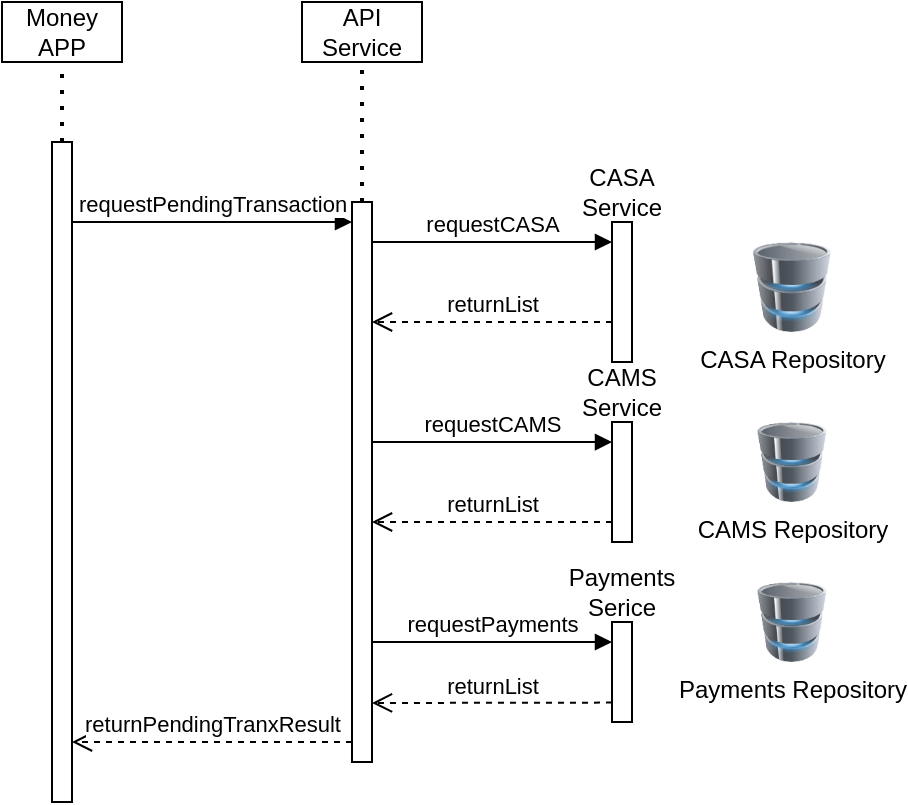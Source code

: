 <mxfile version="21.6.7" type="github">
  <diagram name="Page-1" id="xX8ug6q_lY_EhBv0NwwL">
    <mxGraphModel dx="1105" dy="1760" grid="1" gridSize="10" guides="1" tooltips="1" connect="1" arrows="1" fold="1" page="1" pageScale="1" pageWidth="850" pageHeight="1100" math="0" shadow="0">
      <root>
        <mxCell id="0" />
        <mxCell id="1" parent="0" />
        <object label="" Request_Pending_Transaction="" id="DMAzdghA2btpXMdXgp0k-1">
          <mxCell style="html=1;points=[];perimeter=orthogonalPerimeter;outlineConnect=0;targetShapes=umlLifeline;portConstraint=eastwest;newEdgeStyle={&quot;edgeStyle&quot;:&quot;elbowEdgeStyle&quot;,&quot;elbow&quot;:&quot;vertical&quot;,&quot;curved&quot;:0,&quot;rounded&quot;:0};" vertex="1" parent="1">
            <mxGeometry x="250" y="60" width="10" height="330" as="geometry" />
          </mxCell>
        </object>
        <mxCell id="DMAzdghA2btpXMdXgp0k-2" value="" style="html=1;points=[];perimeter=orthogonalPerimeter;outlineConnect=0;targetShapes=umlLifeline;portConstraint=eastwest;newEdgeStyle={&quot;edgeStyle&quot;:&quot;elbowEdgeStyle&quot;,&quot;elbow&quot;:&quot;vertical&quot;,&quot;curved&quot;:0,&quot;rounded&quot;:0};" vertex="1" parent="1">
          <mxGeometry x="400" y="90" width="10" height="280" as="geometry" />
        </mxCell>
        <mxCell id="DMAzdghA2btpXMdXgp0k-3" value="requestPendingTransaction" style="html=1;verticalAlign=bottom;endArrow=block;edgeStyle=elbowEdgeStyle;elbow=horizontal;curved=0;rounded=0;" edge="1" target="DMAzdghA2btpXMdXgp0k-2" parent="1" source="DMAzdghA2btpXMdXgp0k-1">
          <mxGeometry relative="1" as="geometry">
            <mxPoint x="330" y="90" as="sourcePoint" />
            <Array as="points">
              <mxPoint x="330" y="100" />
            </Array>
          </mxGeometry>
        </mxCell>
        <mxCell id="DMAzdghA2btpXMdXgp0k-4" value="returnPendingTranxResult" style="html=1;verticalAlign=bottom;endArrow=open;dashed=1;endSize=8;edgeStyle=elbowEdgeStyle;elbow=vertical;curved=0;rounded=0;" edge="1" source="DMAzdghA2btpXMdXgp0k-2" parent="1">
          <mxGeometry relative="1" as="geometry">
            <mxPoint x="260" y="360" as="targetPoint" />
            <Array as="points">
              <mxPoint x="280" y="360" />
            </Array>
          </mxGeometry>
        </mxCell>
        <mxCell id="DMAzdghA2btpXMdXgp0k-5" value="" style="html=1;points=[];perimeter=orthogonalPerimeter;outlineConnect=0;targetShapes=umlLifeline;portConstraint=eastwest;newEdgeStyle={&quot;edgeStyle&quot;:&quot;elbowEdgeStyle&quot;,&quot;elbow&quot;:&quot;vertical&quot;,&quot;curved&quot;:0,&quot;rounded&quot;:0};" vertex="1" parent="1">
          <mxGeometry x="530" y="100" width="10" height="70" as="geometry" />
        </mxCell>
        <mxCell id="DMAzdghA2btpXMdXgp0k-6" value="requestCASA" style="html=1;verticalAlign=bottom;endArrow=block;edgeStyle=elbowEdgeStyle;elbow=vertical;curved=0;rounded=0;" edge="1" parent="1">
          <mxGeometry relative="1" as="geometry">
            <mxPoint x="410" y="110" as="sourcePoint" />
            <mxPoint x="530" y="110" as="targetPoint" />
          </mxGeometry>
        </mxCell>
        <mxCell id="DMAzdghA2btpXMdXgp0k-7" value="returnList" style="html=1;verticalAlign=bottom;endArrow=open;dashed=1;endSize=8;edgeStyle=elbowEdgeStyle;elbow=vertical;curved=0;rounded=0;" edge="1" parent="1">
          <mxGeometry relative="1" as="geometry">
            <mxPoint x="410" y="150.35" as="targetPoint" />
            <mxPoint x="530" y="150" as="sourcePoint" />
          </mxGeometry>
        </mxCell>
        <mxCell id="DMAzdghA2btpXMdXgp0k-10" value="" style="html=1;points=[];perimeter=orthogonalPerimeter;outlineConnect=0;targetShapes=umlLifeline;portConstraint=eastwest;newEdgeStyle={&quot;edgeStyle&quot;:&quot;elbowEdgeStyle&quot;,&quot;elbow&quot;:&quot;vertical&quot;,&quot;curved&quot;:0,&quot;rounded&quot;:0};" vertex="1" parent="1">
          <mxGeometry x="530" y="200" width="10" height="60" as="geometry" />
        </mxCell>
        <mxCell id="DMAzdghA2btpXMdXgp0k-11" value="requestCAMS" style="html=1;verticalAlign=bottom;endArrow=block;edgeStyle=elbowEdgeStyle;elbow=vertical;curved=0;rounded=0;exitX=1;exitY=0.393;exitDx=0;exitDy=0;exitPerimeter=0;" edge="1" parent="1">
          <mxGeometry relative="1" as="geometry">
            <mxPoint x="410" y="210.04" as="sourcePoint" />
            <mxPoint x="530" y="210" as="targetPoint" />
          </mxGeometry>
        </mxCell>
        <mxCell id="DMAzdghA2btpXMdXgp0k-12" value="returnList" style="html=1;verticalAlign=bottom;endArrow=open;dashed=1;endSize=8;edgeStyle=elbowEdgeStyle;elbow=vertical;curved=0;rounded=0;" edge="1" parent="1">
          <mxGeometry relative="1" as="geometry">
            <mxPoint x="410" y="250" as="targetPoint" />
            <mxPoint x="530" y="250" as="sourcePoint" />
          </mxGeometry>
        </mxCell>
        <mxCell id="DMAzdghA2btpXMdXgp0k-13" value="" style="html=1;points=[];perimeter=orthogonalPerimeter;outlineConnect=0;targetShapes=umlLifeline;portConstraint=eastwest;newEdgeStyle={&quot;edgeStyle&quot;:&quot;elbowEdgeStyle&quot;,&quot;elbow&quot;:&quot;vertical&quot;,&quot;curved&quot;:0,&quot;rounded&quot;:0};" vertex="1" parent="1">
          <mxGeometry x="530" y="300" width="10" height="50" as="geometry" />
        </mxCell>
        <mxCell id="DMAzdghA2btpXMdXgp0k-14" value="requestPayments" style="html=1;verticalAlign=bottom;endArrow=block;edgeStyle=elbowEdgeStyle;elbow=vertical;curved=0;rounded=0;" edge="1" parent="1">
          <mxGeometry relative="1" as="geometry">
            <mxPoint x="410" y="310" as="sourcePoint" />
            <mxPoint x="530" y="310" as="targetPoint" />
          </mxGeometry>
        </mxCell>
        <mxCell id="DMAzdghA2btpXMdXgp0k-15" value="returnList" style="html=1;verticalAlign=bottom;endArrow=open;dashed=1;endSize=8;edgeStyle=elbowEdgeStyle;elbow=vertical;curved=0;rounded=0;" edge="1" parent="1">
          <mxGeometry relative="1" as="geometry">
            <mxPoint x="410" y="340.3" as="targetPoint" />
            <mxPoint x="530" y="340.3" as="sourcePoint" />
          </mxGeometry>
        </mxCell>
        <mxCell id="DMAzdghA2btpXMdXgp0k-16" value="Money APP" style="rounded=0;whiteSpace=wrap;html=1;" vertex="1" parent="1">
          <mxGeometry x="225" y="-10" width="60" height="30" as="geometry" />
        </mxCell>
        <mxCell id="DMAzdghA2btpXMdXgp0k-18" value="API Service" style="rounded=0;whiteSpace=wrap;html=1;" vertex="1" parent="1">
          <mxGeometry x="375" y="-10" width="60" height="30" as="geometry" />
        </mxCell>
        <mxCell id="DMAzdghA2btpXMdXgp0k-21" value="CASA Repository" style="image;html=1;image=img/lib/clip_art/computers/Database_128x128.png" vertex="1" parent="1">
          <mxGeometry x="580" y="110" width="80" height="45" as="geometry" />
        </mxCell>
        <mxCell id="DMAzdghA2btpXMdXgp0k-22" value="CAMS Repository" style="image;html=1;image=img/lib/clip_art/computers/Database_128x128.png" vertex="1" parent="1">
          <mxGeometry x="580" y="200" width="80" height="40" as="geometry" />
        </mxCell>
        <mxCell id="DMAzdghA2btpXMdXgp0k-23" value="Payments Repository" style="image;html=1;image=img/lib/clip_art/computers/Database_128x128.png" vertex="1" parent="1">
          <mxGeometry x="580" y="280" width="80" height="40" as="geometry" />
        </mxCell>
        <mxCell id="DMAzdghA2btpXMdXgp0k-24" value="CASA Service" style="text;html=1;strokeColor=none;fillColor=none;align=center;verticalAlign=middle;whiteSpace=wrap;rounded=0;" vertex="1" parent="1">
          <mxGeometry x="505" y="70" width="60" height="30" as="geometry" />
        </mxCell>
        <mxCell id="DMAzdghA2btpXMdXgp0k-25" value="CAMS&lt;br&gt;Service" style="text;html=1;strokeColor=none;fillColor=none;align=center;verticalAlign=middle;whiteSpace=wrap;rounded=0;" vertex="1" parent="1">
          <mxGeometry x="505" y="170" width="60" height="30" as="geometry" />
        </mxCell>
        <mxCell id="DMAzdghA2btpXMdXgp0k-26" value="Payments Serice" style="text;html=1;strokeColor=none;fillColor=none;align=center;verticalAlign=middle;whiteSpace=wrap;rounded=0;" vertex="1" parent="1">
          <mxGeometry x="505" y="270" width="60" height="30" as="geometry" />
        </mxCell>
        <mxCell id="DMAzdghA2btpXMdXgp0k-30" value="" style="endArrow=none;dashed=1;html=1;dashPattern=1 3;strokeWidth=2;rounded=0;entryX=0.5;entryY=1;entryDx=0;entryDy=0;" edge="1" parent="1" source="DMAzdghA2btpXMdXgp0k-1" target="DMAzdghA2btpXMdXgp0k-16">
          <mxGeometry width="50" height="50" relative="1" as="geometry">
            <mxPoint x="250" y="60" as="sourcePoint" />
            <mxPoint x="300" y="10" as="targetPoint" />
          </mxGeometry>
        </mxCell>
        <mxCell id="DMAzdghA2btpXMdXgp0k-31" value="" style="endArrow=none;dashed=1;html=1;dashPattern=1 3;strokeWidth=2;rounded=0;" edge="1" parent="1" source="DMAzdghA2btpXMdXgp0k-2" target="DMAzdghA2btpXMdXgp0k-18">
          <mxGeometry width="50" height="50" relative="1" as="geometry">
            <mxPoint x="404.63" y="60" as="sourcePoint" />
            <mxPoint x="404.63" y="20" as="targetPoint" />
          </mxGeometry>
        </mxCell>
      </root>
    </mxGraphModel>
  </diagram>
</mxfile>
